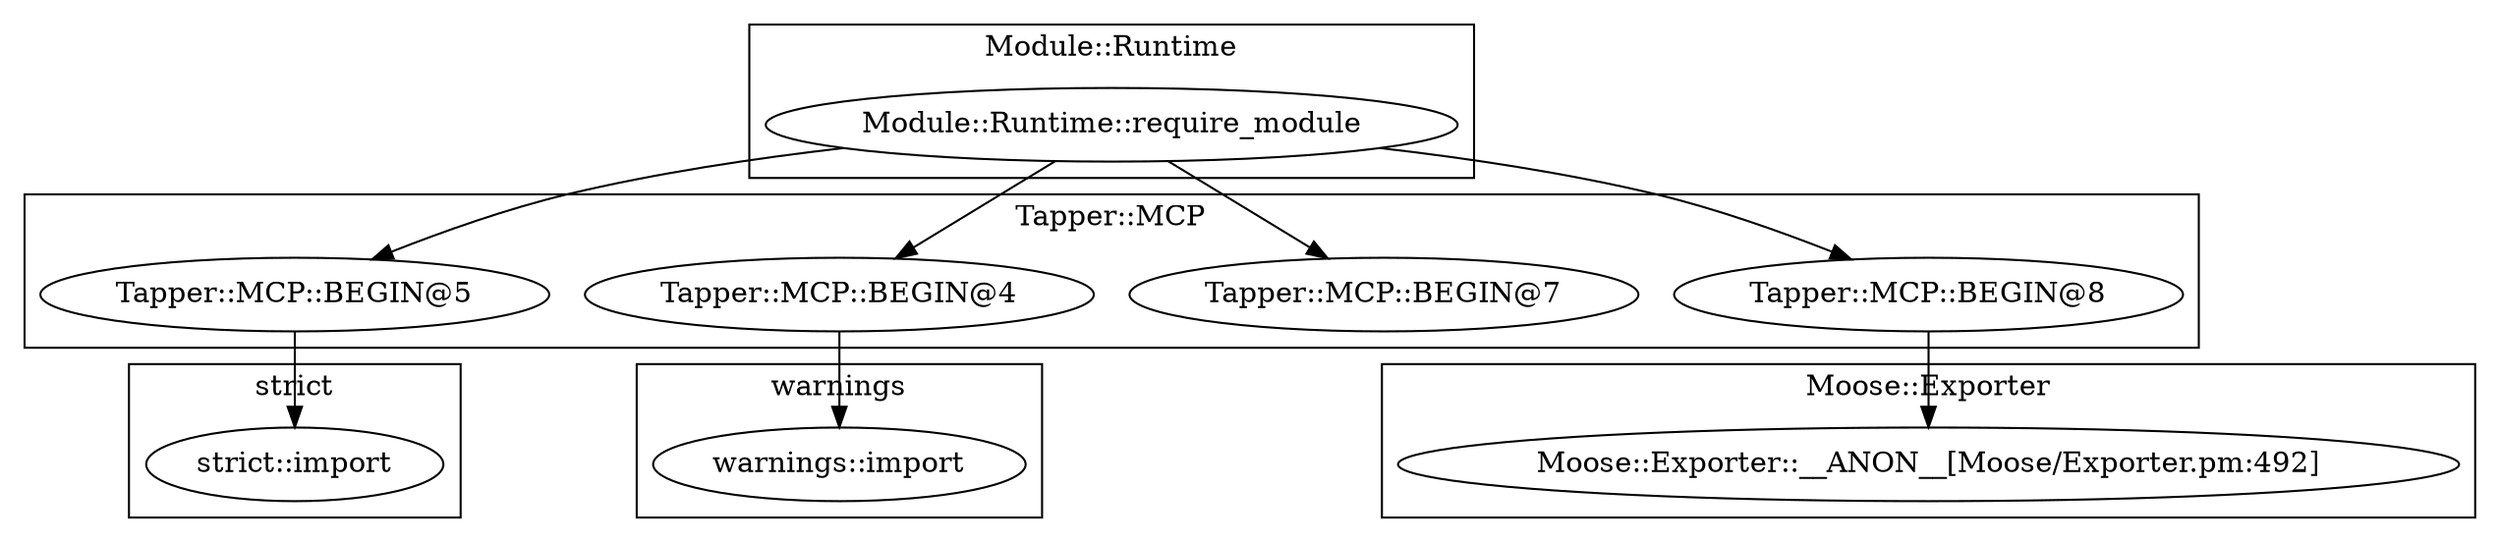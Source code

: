 digraph {
graph [overlap=false]
subgraph cluster_Module_Runtime {
	label="Module::Runtime";
	"Module::Runtime::require_module";
}
subgraph cluster_Tapper_MCP {
	label="Tapper::MCP";
	"Tapper::MCP::BEGIN@5";
	"Tapper::MCP::BEGIN@7";
	"Tapper::MCP::BEGIN@4";
	"Tapper::MCP::BEGIN@8";
}
subgraph cluster_warnings {
	label="warnings";
	"warnings::import";
}
subgraph cluster_Moose_Exporter {
	label="Moose::Exporter";
	"Moose::Exporter::__ANON__[Moose/Exporter.pm:492]";
}
subgraph cluster_strict {
	label="strict";
	"strict::import";
}
"Module::Runtime::require_module" -> "Tapper::MCP::BEGIN@4";
"Tapper::MCP::BEGIN@8" -> "Moose::Exporter::__ANON__[Moose/Exporter.pm:492]";
"Module::Runtime::require_module" -> "Tapper::MCP::BEGIN@7";
"Module::Runtime::require_module" -> "Tapper::MCP::BEGIN@8";
"Tapper::MCP::BEGIN@4" -> "warnings::import";
"Tapper::MCP::BEGIN@5" -> "strict::import";
"Module::Runtime::require_module" -> "Tapper::MCP::BEGIN@5";
}
